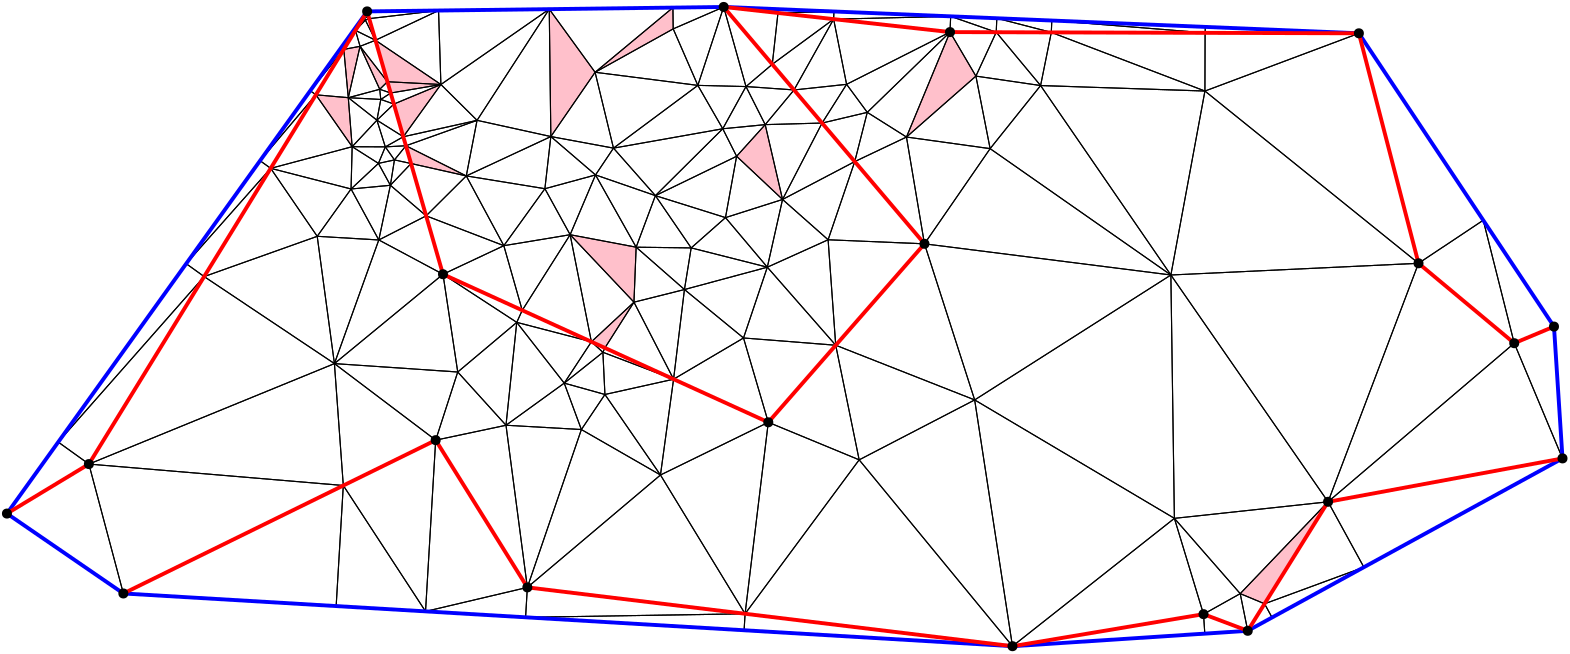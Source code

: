 <?xml version="1.0"?>
<!DOCTYPE ipe SYSTEM "ipe.dtd">
<ipe version="70218" creator="Ipe 7.2.24">
<info created="D:20221020151441" modified="D:20221020151441"/>
<ipestyle name="basic">
<symbol name="mark/disk(sx)" transformations="translations">
<path fill="sym-stroke">
0.6 0 0 0.6 0 0 e
</path>
</symbol>
<anglesize name="22.5 deg" value="22.5"/>
<anglesize name="30 deg" value="30"/>
<anglesize name="45 deg" value="45"/>
<anglesize name="60 deg" value="60"/>
<anglesize name="90 deg" value="90"/>
<arrowsize name="large" value="10"/>
<arrowsize name="small" value="5"/>
<arrowsize name="tiny" value="3"/>
<color name="blue" value="0 0 1"/>
<color name="gray" value="0.745"/>
<color name="green" value="0 1 0"/>
<color name="red" value="1 0 0"/>
<color name="pink" value="1 0.753 0.796"/>
<pen name="heavier" value="0.8"/>
<pen name="fat" value="1.4"/>
<pen name="ultrafat" value="2"/>
<gridsize name="16 pts (~6 mm)" value="16"/>
<gridsize name="32 pts (~12 mm)" value="32"/>
<gridsize name="4 pts" value="4"/>
<gridsize name="8 pts (~3 mm)" value="8"/>
<opacity name="10%" value="0.1"/>
<opacity name="25%" value="0.25"/>
<opacity name="50%" value="0.5"/>
<opacity name="75%" value="0.75"/>
<symbolsize name="large" value="5"/>
<symbolsize name="small" value="2"/>
<symbolsize name="tiny" value="1.1"/>
<textsize name="huge" value="\huge"/>
<textsize name="large" value="\large"/>
<textsize name="small" value="\small"/>
<textsize name="tiny" value="	iny"/>
<tiling name="falling" angle="-60" step="4" width="1"/>
<tiling name="rising" angle="30" step="4" width="1"/>
</ipestyle>
<page>
<layer name="hull"/>
<layer name="constraints"/>
<layer name="triangulation"/>
<layer name="obtuse"/>
<layer name="blub"/>
<layer name="problems"/>
<view layers="hull constraints triangulation obtuse blub" active="triangulation"/>
<path layer="obtuse" fill="pink" stroke-opacity="opaque">
226.401 401.302 m 
231.258 399.091 l 
241.726 415.56 l 
</path>
<path layer="obtuse" fill="pink" stroke-opacity="opaque">
241.726 415.56 m 
242.513 435.357 l 
218.748 439.85 l 
</path>
<path layer="obtuse" fill="pink" stroke-opacity="opaque">
141.466 513.402 m 
145.031 517.099 l 
143.567 516.821 l 
</path>
<path layer="obtuse" fill="pink" stroke-opacity="opaque">
211.228 521.06 m 
211.803 475.182 l 
227.734 498.324 l 
</path>
<path layer="obtuse" fill="pink" stroke-opacity="opaque">
159.627 471.872 m 
161.473 465.474 l 
181.359 461.013 l 
</path>
<path layer="obtuse" fill="pink" stroke-opacity="opaque">
138.882 489.179 m 
127.213 490.215 l 
140.278 471.531 l 
</path>
<path layer="obtuse" fill="pink" stroke-opacity="opaque">
150.202 492.199 m 
152.974 494.924 l 
143.118 507.675 l 
</path>
<path layer="obtuse" fill="pink" stroke-opacity="opaque">
137.262 506.564 m 
138.882 489.179 l 
143.118 507.675 l 
</path>
<path layer="obtuse" fill="pink" stroke-opacity="opaque">
144.618 518.53 m 
144.618 518.53 l 
144.502 518.613 l 
</path>
<path layer="obtuse" fill="pink" stroke-opacity="opaque">
152.974 494.924 m 
172.22 493.927 l 
148.666 509.855 l 
</path>
<path layer="obtuse" fill="pink" stroke-opacity="opaque">
154.146 490.866 m 
172.22 493.927 l 
152.974 494.924 l 
</path>
<path layer="obtuse" fill="pink" stroke-opacity="opaque">
155.294 486.887 m 
158.691 475.117 l 
172.22 493.927 l 
</path>
<path layer="obtuse" fill="pink" stroke-opacity="opaque">
295.216 452.543 m 
288.97 479.478 l 
278.679 468.088 l 
</path>
<path layer="obtuse" fill="pink" stroke-opacity="opaque">
255.756 521.618 m 
227.734 498.324 l 
255.851 513.956 l 
</path>
<path layer="obtuse" fill="pink" stroke-opacity="opaque">
355.505 512.793 m 
339.828 475.011 l 
364.823 496.945 l 
</path>
<path layer="obtuse" fill="pink" stroke-opacity="opaque">
459.974 310.635 m 
468.738 306.983 l 
491.598 343.698 l 
</path>
<path layer="triangulation" stroke="black">
148.666 509.855 m 
146.418 517.644 l 
</path>
<path layer="triangulation" stroke="black">
146.418 517.644 m 
145.031 517.099 l 
</path>
<path layer="triangulation" stroke="black">
145.031 517.099 m 
148.666 509.855 l 
</path>
<path layer="triangulation" stroke="black">
209.658 456.411 m 
227.888 461.371 l 
</path>
<path layer="triangulation" stroke="black">
227.888 461.371 m 
211.803 475.182 l 
</path>
<path layer="triangulation" stroke="black">
211.803 475.182 m 
209.658 456.411 l 
</path>
<path layer="triangulation" stroke="black">
558.623 400.793 m 
491.598 343.698 l 
</path>
<path layer="triangulation" stroke="black">
491.598 343.698 m 
576 359.322 l 
</path>
<path layer="triangulation" stroke="black">
576 359.322 m 
558.623 400.793 l 
</path>
<path layer="triangulation" stroke="black">
364.823 496.945 m 
339.828 475.011 l 
</path>
<path layer="triangulation" stroke="black">
339.828 475.011 m 
369.944 470.833 l 
</path>
<path layer="triangulation" stroke="black">
369.944 470.833 m 
364.823 496.945 l 
</path>
<path layer="triangulation" stroke="black">
195.657 371.254 m 
170.347 365.893 l 
</path>
<path layer="triangulation" stroke="black">
170.347 365.893 m 
203.348 312.887 l 
</path>
<path layer="triangulation" stroke="black">
203.348 312.887 m 
195.657 371.254 l 
</path>
<path layer="triangulation" stroke="black">
137.09 349.567 m 
133.889 393.448 l 
</path>
<path layer="triangulation" stroke="black">
133.889 393.448 m 
45.4967 357.278 l 
</path>
<path layer="triangulation" stroke="black">
45.4967 357.278 m 
137.09 349.567 l 
</path>
<path layer="triangulation" stroke="black">
45.4967 357.278 m 
86.9901 424.78 l 
</path>
<path layer="triangulation" stroke="black">
86.9901 424.78 m 
34.4579 365.196 l 
</path>
<path layer="triangulation" stroke="black">
34.4579 365.196 m 
45.4967 357.278 l 
</path>
<path layer="triangulation" stroke="black">
364.381 380.371 m 
435.014 425.349 l 
</path>
<path layer="triangulation" stroke="black">
435.014 425.349 m 
346.305 436.568 l 
</path>
<path layer="triangulation" stroke="black">
346.305 436.568 m 
364.381 380.371 l 
</path>
<path layer="triangulation" stroke="black">
170.347 365.893 m 
137.09 349.567 l 
</path>
<path layer="triangulation" stroke="black">
137.09 349.567 m 
166.691 304.245 l 
</path>
<path layer="triangulation" stroke="black">
166.691 304.245 m 
170.347 365.893 l 
</path>
<path layer="triangulation" stroke="black">
57.9087 310.696 m 
45.4967 357.278 l 
</path>
<path layer="triangulation" stroke="black">
45.4967 357.278 m 
16 339.463 l 
</path>
<path layer="triangulation" stroke="black">
16 339.463 m 
57.9087 310.696 l 
</path>
<path layer="triangulation" stroke="black">
226.401 401.302 m 
231.258 399.091 l 
</path>
<path layer="triangulation" stroke="black">
231.258 399.091 m 
241.726 415.56 l 
</path>
<path layer="triangulation" stroke="black">
241.726 415.56 m 
226.401 401.302 l 
</path>
<path layer="triangulation" stroke="black">
137.09 349.567 m 
45.4967 357.278 l 
</path>
<path layer="triangulation" stroke="black">
45.4967 357.278 m 
57.9087 310.696 l 
</path>
<path layer="triangulation" stroke="black">
57.9087 310.696 m 
137.09 349.567 l 
</path>
<path layer="triangulation" stroke="black">
322.797 358.803 m 
290.086 372.318 l 
</path>
<path layer="triangulation" stroke="black">
290.086 372.318 m 
281.729 303.384 l 
</path>
<path layer="triangulation" stroke="black">
281.729 303.384 m 
322.797 358.803 l 
</path>
<path layer="triangulation" stroke="black">
295.216 452.543 m 
309.451 480.049 l 
</path>
<path layer="triangulation" stroke="black">
309.451 480.049 m 
288.97 479.478 l 
</path>
<path layer="triangulation" stroke="black">
288.97 479.478 m 
295.216 452.543 l 
</path>
<path layer="triangulation" stroke="black">
435.014 425.349 m 
436.279 337.741 l 
</path>
<path layer="triangulation" stroke="black">
436.279 337.741 m 
491.598 343.698 l 
</path>
<path layer="triangulation" stroke="black">
491.598 343.698 m 
435.014 425.349 l 
</path>
<path layer="triangulation" stroke="black">
547.465 445.062 m 
524.162 429.559 l 
</path>
<path layer="triangulation" stroke="black">
524.162 429.559 m 
558.623 400.793 l 
</path>
<path layer="triangulation" stroke="black">
558.623 400.793 m 
547.465 445.062 l 
</path>
<path layer="triangulation" stroke="black">
388.112 493.542 m 
391.973 512.684 l 
</path>
<path layer="triangulation" stroke="black">
391.973 512.684 m 
372.142 512.743 l 
</path>
<path layer="triangulation" stroke="black">
372.142 512.743 m 
388.112 493.542 l 
</path>
<path layer="triangulation" stroke="black">
547.465 445.062 m 
558.623 400.793 l 
</path>
<path layer="triangulation" stroke="black">
558.623 400.793 m 
572.934 406.78 l 
</path>
<path layer="triangulation" stroke="black">
572.934 406.78 m 
547.465 445.062 l 
</path>
<path layer="triangulation" stroke="black">
558.623 400.793 m 
576 359.322 l 
</path>
<path layer="triangulation" stroke="black">
576 359.322 m 
572.934 406.78 l 
</path>
<path layer="triangulation" stroke="black">
572.934 406.78 m 
558.623 400.793 l 
</path>
<path layer="triangulation" stroke="black">
524.162 429.559 m 
491.598 343.698 l 
</path>
<path layer="triangulation" stroke="black">
491.598 343.698 m 
558.623 400.793 l 
</path>
<path layer="triangulation" stroke="black">
558.623 400.793 m 
524.162 429.559 l 
</path>
<path layer="triangulation" stroke="black">
524.162 429.559 m 
447.272 491.571 l 
</path>
<path layer="triangulation" stroke="black">
447.272 491.571 m 
435.014 425.349 l 
</path>
<path layer="triangulation" stroke="black">
435.014 425.349 m 
524.162 429.559 l 
</path>
<path layer="triangulation" stroke="black">
471.437 302.055 m 
468.738 306.983 l 
</path>
<path layer="triangulation" stroke="black">
468.738 306.983 m 
462.686 297.262 l 
</path>
<path layer="triangulation" stroke="black">
462.686 297.262 m 
471.437 302.055 l 
</path>
<path layer="triangulation" stroke="black">
251.266 353.349 m 
255.987 387.837 l 
</path>
<path layer="triangulation" stroke="black">
255.987 387.837 m 
231.272 382.333 l 
</path>
<path layer="triangulation" stroke="black">
231.272 382.333 m 
251.266 353.349 l 
</path>
<path layer="triangulation" stroke="black">
178.283 390.425 m 
133.889 393.448 l 
</path>
<path layer="triangulation" stroke="black">
133.889 393.448 m 
170.347 365.893 l 
</path>
<path layer="triangulation" stroke="black">
170.347 365.893 m 
178.283 390.425 l 
</path>
<path layer="triangulation" stroke="black">
133.889 393.448 m 
86.9901 424.78 l 
</path>
<path layer="triangulation" stroke="black">
86.9901 424.78 m 
45.4967 357.278 l 
</path>
<path layer="triangulation" stroke="black">
45.4967 357.278 m 
133.889 393.448 l 
</path>
<path layer="triangulation" stroke="black">
149.867 437.957 m 
172.975 425.617 l 
</path>
<path layer="triangulation" stroke="black">
172.975 425.617 m 
166.907 446.643 l 
</path>
<path layer="triangulation" stroke="black">
166.907 446.643 m 
149.867 437.957 l 
</path>
<path layer="triangulation" stroke="black">
139.878 456.31 m 
149.867 437.957 l 
</path>
<path layer="triangulation" stroke="black">
149.867 437.957 m 
154.038 457.647 l 
</path>
<path layer="triangulation" stroke="black">
154.038 457.647 m 
139.878 456.31 l 
</path>
<path layer="triangulation" stroke="black">
194.876 435.903 m 
172.975 425.617 l 
</path>
<path layer="triangulation" stroke="black">
172.975 425.617 m 
201.505 412.633 l 
</path>
<path layer="triangulation" stroke="black">
201.505 412.633 m 
194.876 435.903 l 
</path>
<path layer="triangulation" stroke="black">
137.262 506.564 m 
127.213 490.215 l 
</path>
<path layer="triangulation" stroke="black">
127.213 490.215 m 
137.262 506.564 l 
</path>
<path layer="triangulation" stroke="black">
137.262 506.564 m 
137.262 506.564 l 
</path>
<path layer="triangulation" stroke="black">
227.734 498.324 m 
234.352 471.018 l 
</path>
<path layer="triangulation" stroke="black">
234.352 471.018 m 
264.721 493.607 l 
</path>
<path layer="triangulation" stroke="black">
264.721 493.607 m 
227.734 498.324 l 
</path>
<path layer="triangulation" stroke="black">
318.273 493.99 m 
299.348 491.968 l 
</path>
<path layer="triangulation" stroke="black">
299.348 491.968 m 
309.451 480.049 l 
</path>
<path layer="triangulation" stroke="black">
309.451 480.049 m 
318.273 493.99 l 
</path>
<path layer="triangulation" stroke="black">
199.531 408.297 m 
172.975 425.617 l 
</path>
<path layer="triangulation" stroke="black">
172.975 425.617 m 
178.283 390.425 l 
</path>
<path layer="triangulation" stroke="black">
178.283 390.425 m 
199.531 408.297 l 
</path>
<path layer="triangulation" stroke="black">
288.97 479.478 m 
299.348 491.968 l 
</path>
<path layer="triangulation" stroke="black">
299.348 491.968 m 
282.053 493.183 l 
</path>
<path layer="triangulation" stroke="black">
282.053 493.183 m 
288.97 479.478 l 
</path>
<path layer="triangulation" stroke="black">
146.418 517.644 m 
145.669 520.24 l 
</path>
<path layer="triangulation" stroke="black">
145.669 520.24 m 
144.618 518.53 l 
</path>
<path layer="triangulation" stroke="black">
144.618 518.53 m 
146.418 517.644 l 
</path>
<path layer="triangulation" stroke="black">
199.531 408.297 m 
201.505 412.633 l 
</path>
<path layer="triangulation" stroke="black">
201.505 412.633 m 
172.975 425.617 l 
</path>
<path layer="triangulation" stroke="black">
172.975 425.617 m 
199.531 408.297 l 
</path>
<path layer="triangulation" stroke="black">
178.283 390.425 m 
170.347 365.893 l 
</path>
<path layer="triangulation" stroke="black">
170.347 365.893 m 
195.657 371.254 l 
</path>
<path layer="triangulation" stroke="black">
195.657 371.254 m 
178.283 390.425 l 
</path>
<path layer="triangulation" stroke="black">
216.622 386.415 m 
199.531 408.297 l 
</path>
<path layer="triangulation" stroke="black">
199.531 408.297 m 
195.657 371.254 l 
</path>
<path layer="triangulation" stroke="black">
195.657 371.254 m 
216.622 386.415 l 
</path>
<path layer="triangulation" stroke="black">
172.975 425.617 m 
133.889 393.448 l 
</path>
<path layer="triangulation" stroke="black">
133.889 393.448 m 
178.283 390.425 l 
</path>
<path layer="triangulation" stroke="black">
178.283 390.425 m 
172.975 425.617 l 
</path>
<path layer="triangulation" stroke="black">
230.545 397.524 m 
255.987 387.837 l 
</path>
<path layer="triangulation" stroke="black">
255.987 387.837 m 
231.258 399.091 l 
</path>
<path layer="triangulation" stroke="black">
231.258 399.091 m 
230.545 397.524 l 
</path>
<path layer="triangulation" stroke="black">
227.888 461.371 m 
234.352 471.018 l 
</path>
<path layer="triangulation" stroke="black">
234.352 471.018 m 
211.803 475.182 l 
</path>
<path layer="triangulation" stroke="black">
211.803 475.182 m 
227.888 461.371 l 
</path>
<path layer="triangulation" stroke="black">
255.987 387.837 m 
281.163 402.672 l 
</path>
<path layer="triangulation" stroke="black">
281.163 402.672 m 
259.898 420.117 l 
</path>
<path layer="triangulation" stroke="black">
259.898 420.117 m 
255.987 387.837 l 
</path>
<path layer="triangulation" stroke="black">
241.726 415.56 m 
242.513 435.357 l 
</path>
<path layer="triangulation" stroke="black">
242.513 435.357 m 
218.748 439.85 l 
</path>
<path layer="triangulation" stroke="black">
218.748 439.85 m 
241.726 415.56 l 
</path>
<path layer="triangulation" stroke="black">
227.734 498.324 m 
211.803 475.182 l 
</path>
<path layer="triangulation" stroke="black">
211.803 475.182 m 
234.352 471.018 l 
</path>
<path layer="triangulation" stroke="black">
234.352 471.018 m 
227.734 498.324 l 
</path>
<path layer="triangulation" stroke="black">
218.748 439.85 m 
201.505 412.633 l 
</path>
<path layer="triangulation" stroke="black">
201.505 412.633 m 
226.401 401.302 l 
</path>
<path layer="triangulation" stroke="black">
226.401 401.302 m 
218.748 439.85 l 
</path>
<path layer="triangulation" stroke="black">
154.146 490.866 m 
155.294 486.887 l 
</path>
<path layer="triangulation" stroke="black">
155.294 486.887 m 
172.22 493.927 l 
</path>
<path layer="triangulation" stroke="black">
172.22 493.927 m 
154.146 490.866 l 
</path>
<path layer="triangulation" stroke="black">
181.359 461.013 m 
194.876 435.903 l 
</path>
<path layer="triangulation" stroke="black">
194.876 435.903 m 
209.658 456.411 l 
</path>
<path layer="triangulation" stroke="black">
209.658 456.411 m 
181.359 461.013 l 
</path>
<path layer="triangulation" stroke="black">
149.732 465.525 m 
139.878 456.31 l 
</path>
<path layer="triangulation" stroke="black">
139.878 456.31 m 
154.038 457.647 l 
</path>
<path layer="triangulation" stroke="black">
154.038 457.647 m 
149.732 465.525 l 
</path>
<path layer="triangulation" stroke="black">
149.867 437.957 m 
133.889 393.448 l 
</path>
<path layer="triangulation" stroke="black">
133.889 393.448 m 
172.975 425.617 l 
</path>
<path layer="triangulation" stroke="black">
172.975 425.617 m 
149.867 437.957 l 
</path>
<path layer="triangulation" stroke="black">
127.213 490.215 m 
137.262 506.564 l 
</path>
<path layer="triangulation" stroke="black">
137.262 506.564 m 
125.179 491.674 l 
</path>
<path layer="triangulation" stroke="black">
125.179 491.674 m 
127.213 490.215 l 
</path>
<path layer="triangulation" stroke="black">
143.118 507.675 m 
152.974 494.924 l 
</path>
<path layer="triangulation" stroke="black">
152.974 494.924 m 
148.666 509.855 l 
</path>
<path layer="triangulation" stroke="black">
148.666 509.855 m 
143.118 507.675 l 
</path>
<path layer="triangulation" stroke="black">
137.262 506.564 m 
141.466 513.402 l 
</path>
<path layer="triangulation" stroke="black">
141.466 513.402 m 
136.336 507.228 l 
</path>
<path layer="triangulation" stroke="black">
136.336 507.228 m 
137.262 506.564 l 
</path>
<path layer="triangulation" stroke="black">
137.262 506.564 m 
137.262 506.564 l 
</path>
<path layer="triangulation" stroke="black">
137.262 506.564 m 
141.466 513.402 l 
</path>
<path layer="triangulation" stroke="black">
141.466 513.402 m 
137.262 506.564 l 
</path>
<path layer="triangulation" stroke="black">
141.466 513.402 m 
145.031 517.099 l 
</path>
<path layer="triangulation" stroke="black">
145.031 517.099 m 
143.567 516.821 l 
</path>
<path layer="triangulation" stroke="black">
143.567 516.821 m 
141.466 513.402 l 
</path>
<path layer="triangulation" stroke="black">
141.466 513.402 m 
148.666 509.855 l 
</path>
<path layer="triangulation" stroke="black">
148.666 509.855 m 
145.031 517.099 l 
</path>
<path layer="triangulation" stroke="black">
145.031 517.099 m 
141.466 513.402 l 
</path>
<path layer="triangulation" stroke="black">
255.851 513.956 m 
227.734 498.324 l 
</path>
<path layer="triangulation" stroke="black">
227.734 498.324 m 
264.721 493.607 l 
</path>
<path layer="triangulation" stroke="black">
264.721 493.607 m 
255.851 513.956 l 
</path>
<path layer="triangulation" stroke="black">
211.228 521.06 m 
211.803 475.182 l 
</path>
<path layer="triangulation" stroke="black">
211.803 475.182 m 
227.734 498.324 l 
</path>
<path layer="triangulation" stroke="black">
227.734 498.324 m 
211.228 521.06 l 
</path>
<path layer="triangulation" stroke="black">
137.262 506.564 m 
127.213 490.215 l 
</path>
<path layer="triangulation" stroke="black">
127.213 490.215 m 
138.882 489.179 l 
</path>
<path layer="triangulation" stroke="black">
138.882 489.179 m 
137.262 506.564 l 
</path>
<path layer="triangulation" stroke="black">
159.627 471.872 m 
181.359 461.013 l 
</path>
<path layer="triangulation" stroke="black">
181.359 461.013 m 
185.239 481.021 l 
</path>
<path layer="triangulation" stroke="black">
185.239 481.021 m 
159.627 471.872 l 
</path>
<path layer="triangulation" stroke="black">
325.718 483.9 m 
318.273 493.99 l 
</path>
<path layer="triangulation" stroke="black">
318.273 493.99 m 
309.451 480.049 l 
</path>
<path layer="triangulation" stroke="black">
309.451 480.049 m 
325.718 483.9 l 
</path>
<path layer="triangulation" stroke="black">
249.442 453.918 m 
234.352 471.018 l 
</path>
<path layer="triangulation" stroke="black">
234.352 471.018 m 
227.888 461.371 l 
</path>
<path layer="triangulation" stroke="black">
227.888 461.371 m 
249.442 453.918 l 
</path>
<path layer="triangulation" stroke="black">
282.053 493.183 m 
264.721 493.607 l 
</path>
<path layer="triangulation" stroke="black">
264.721 493.607 m 
273.69 477.996 l 
</path>
<path layer="triangulation" stroke="black">
273.69 477.996 m 
282.053 493.183 l 
</path>
<path layer="triangulation" stroke="black">
274.023 521.846 m 
255.851 513.956 l 
</path>
<path layer="triangulation" stroke="black">
255.851 513.956 m 
264.721 493.607 l 
</path>
<path layer="triangulation" stroke="black">
264.721 493.607 m 
274.023 521.846 l 
</path>
<path layer="triangulation" stroke="black">
355.505 512.793 m 
372.142 512.743 l 
</path>
<path layer="triangulation" stroke="black">
372.142 512.743 m 
355.74 518.454 l 
</path>
<path layer="triangulation" stroke="black">
355.74 518.454 m 
355.505 512.793 l 
</path>
<path layer="triangulation" stroke="black">
274.023 521.846 m 
264.721 493.607 l 
</path>
<path layer="triangulation" stroke="black">
264.721 493.607 m 
282.053 493.183 l 
</path>
<path layer="triangulation" stroke="black">
282.053 493.183 m 
274.023 521.846 l 
</path>
<path layer="triangulation" stroke="black">
364.823 496.945 m 
388.112 493.542 l 
</path>
<path layer="triangulation" stroke="black">
388.112 493.542 m 
372.142 512.743 l 
</path>
<path layer="triangulation" stroke="black">
372.142 512.743 m 
364.823 496.945 l 
</path>
<path layer="triangulation" stroke="black">
435.014 425.349 m 
491.598 343.698 l 
</path>
<path layer="triangulation" stroke="black">
491.598 343.698 m 
524.162 429.559 l 
</path>
<path layer="triangulation" stroke="black">
524.162 429.559 m 
435.014 425.349 l 
</path>
<path layer="triangulation" stroke="black">
502.696 512.355 m 
447.272 491.571 l 
</path>
<path layer="triangulation" stroke="black">
447.272 491.571 m 
524.162 429.559 l 
</path>
<path layer="triangulation" stroke="black">
524.162 429.559 m 
502.696 512.355 l 
</path>
<path layer="triangulation" stroke="black">
447.335 512.519 m 
392.15 516.943 l 
</path>
<path layer="triangulation" stroke="black">
392.15 516.943 m 
391.973 512.684 l 
</path>
<path layer="triangulation" stroke="black">
391.973 512.684 m 
447.335 512.519 l 
</path>
<path layer="triangulation" stroke="black">
355.74 518.454 m 
313.606 517.448 l 
</path>
<path layer="triangulation" stroke="black">
313.606 517.448 m 
355.505 512.793 l 
</path>
<path layer="triangulation" stroke="black">
355.505 512.793 m 
355.74 518.454 l 
</path>
<path layer="triangulation" stroke="black">
309.451 480.049 m 
321.209 466.177 l 
</path>
<path layer="triangulation" stroke="black">
321.209 466.177 m 
325.718 483.9 l 
</path>
<path layer="triangulation" stroke="black">
325.718 483.9 m 
309.451 480.049 l 
</path>
<path layer="triangulation" stroke="black">
259.898 420.117 m 
262.324 435.098 l 
</path>
<path layer="triangulation" stroke="black">
262.324 435.098 m 
242.513 435.357 l 
</path>
<path layer="triangulation" stroke="black">
242.513 435.357 m 
259.898 420.117 l 
</path>
<path layer="triangulation" stroke="black">
273.69 477.996 m 
264.721 493.607 l 
</path>
<path layer="triangulation" stroke="black">
264.721 493.607 m 
234.352 471.018 l 
</path>
<path layer="triangulation" stroke="black">
234.352 471.018 m 
273.69 477.996 l 
</path>
<path layer="triangulation" stroke="black">
255.987 387.837 m 
259.898 420.117 l 
</path>
<path layer="triangulation" stroke="black">
259.898 420.117 m 
241.726 415.56 l 
</path>
<path layer="triangulation" stroke="black">
241.726 415.56 m 
255.987 387.837 l 
</path>
<path layer="triangulation" stroke="black">
281.163 402.672 m 
314.36 400.06 l 
</path>
<path layer="triangulation" stroke="black">
314.36 400.06 m 
289.737 428.157 l 
</path>
<path layer="triangulation" stroke="black">
289.737 428.157 m 
281.163 402.672 l 
</path>
<path layer="triangulation" stroke="black">
226.401 401.302 m 
241.726 415.56 l 
</path>
<path layer="triangulation" stroke="black">
241.726 415.56 m 
218.748 439.85 l 
</path>
<path layer="triangulation" stroke="black">
218.748 439.85 m 
226.401 401.302 l 
</path>
<path layer="triangulation" stroke="black">
262.324 435.098 m 
249.442 453.918 l 
</path>
<path layer="triangulation" stroke="black">
249.442 453.918 m 
242.513 435.357 l 
</path>
<path layer="triangulation" stroke="black">
242.513 435.357 m 
262.324 435.098 l 
</path>
<path layer="triangulation" stroke="black">
222.793 369.707 m 
251.266 353.349 l 
</path>
<path layer="triangulation" stroke="black">
251.266 353.349 m 
231.272 382.333 l 
</path>
<path layer="triangulation" stroke="black">
231.272 382.333 m 
222.793 369.707 l 
</path>
<path layer="triangulation" stroke="black">
281.163 402.672 m 
289.737 428.157 l 
</path>
<path layer="triangulation" stroke="black">
289.737 428.157 m 
259.898 420.117 l 
</path>
<path layer="triangulation" stroke="black">
259.898 420.117 m 
281.163 402.672 l 
</path>
<path layer="triangulation" stroke="black">
322.797 358.803 m 
281.729 303.384 l 
</path>
<path layer="triangulation" stroke="black">
281.729 303.384 m 
377.992 291.713 l 
</path>
<path layer="triangulation" stroke="black">
377.992 291.713 m 
322.797 358.803 l 
</path>
<path layer="triangulation" stroke="black">
166.691 304.245 m 
137.09 349.567 l 
</path>
<path layer="triangulation" stroke="black">
137.09 349.567 m 
134.516 306.153 l 
</path>
<path layer="triangulation" stroke="black">
134.516 306.153 m 
166.691 304.245 l 
</path>
<path layer="triangulation" stroke="black">
491.598 343.698 m 
436.279 337.741 l 
</path>
<path layer="triangulation" stroke="black">
436.279 337.741 m 
459.974 310.635 l 
</path>
<path layer="triangulation" stroke="black">
459.974 310.635 m 
491.598 343.698 l 
</path>
<path layer="triangulation" stroke="black">
45.4967 357.278 m 
34.4579 365.196 l 
</path>
<path layer="triangulation" stroke="black">
34.4579 365.196 m 
16 339.463 l 
</path>
<path layer="triangulation" stroke="black">
16 339.463 m 
45.4967 357.278 l 
</path>
<path layer="triangulation" stroke="black">
86.9901 424.78 m 
80.5238 429.418 l 
</path>
<path layer="triangulation" stroke="black">
80.5238 429.418 m 
34.4579 365.196 l 
</path>
<path layer="triangulation" stroke="black">
34.4579 365.196 m 
86.9901 424.78 l 
</path>
<path layer="triangulation" stroke="black">
86.9901 424.78 m 
127.697 439.273 l 
</path>
<path layer="triangulation" stroke="black">
127.697 439.273 m 
110.943 463.747 l 
</path>
<path layer="triangulation" stroke="black">
110.943 463.747 m 
86.9901 424.78 l 
</path>
<path layer="triangulation" stroke="black">
110.943 463.747 m 
127.697 439.273 l 
</path>
<path layer="triangulation" stroke="black">
127.697 439.273 m 
139.878 456.31 l 
</path>
<path layer="triangulation" stroke="black">
139.878 456.31 m 
110.943 463.747 l 
</path>
<path layer="triangulation" stroke="black">
86.9901 424.78 m 
133.889 393.448 l 
</path>
<path layer="triangulation" stroke="black">
133.889 393.448 m 
127.697 439.273 l 
</path>
<path layer="triangulation" stroke="black">
127.697 439.273 m 
86.9901 424.78 l 
</path>
<path layer="triangulation" stroke="black">
134.516 306.153 m 
137.09 349.567 l 
</path>
<path layer="triangulation" stroke="black">
137.09 349.567 m 
57.9087 310.696 l 
</path>
<path layer="triangulation" stroke="black">
57.9087 310.696 m 
134.516 306.153 l 
</path>
<path layer="triangulation" stroke="black">
170.347 365.893 m 
133.889 393.448 l 
</path>
<path layer="triangulation" stroke="black">
133.889 393.448 m 
137.09 349.567 l 
</path>
<path layer="triangulation" stroke="black">
137.09 349.567 m 
170.347 365.893 l 
</path>
<path layer="triangulation" stroke="black">
166.691 304.245 m 
203.348 312.887 l 
</path>
<path layer="triangulation" stroke="black">
203.348 312.887 m 
170.347 365.893 l 
</path>
<path layer="triangulation" stroke="black">
170.347 365.893 m 
166.691 304.245 l 
</path>
<path layer="triangulation" stroke="black">
202.709 302.109 m 
203.348 312.887 l 
</path>
<path layer="triangulation" stroke="black">
203.348 312.887 m 
166.691 304.245 l 
</path>
<path layer="triangulation" stroke="black">
166.691 304.245 m 
202.709 302.109 l 
</path>
<path layer="triangulation" stroke="black">
281.729 303.384 m 
203.348 312.887 l 
</path>
<path layer="triangulation" stroke="black">
203.348 312.887 m 
202.709 302.109 l 
</path>
<path layer="triangulation" stroke="black">
202.709 302.109 m 
281.729 303.384 l 
</path>
<path layer="triangulation" stroke="black">
222.793 369.707 m 
231.272 382.333 l 
</path>
<path layer="triangulation" stroke="black">
231.272 382.333 m 
216.622 386.415 l 
</path>
<path layer="triangulation" stroke="black">
216.622 386.415 m 
222.793 369.707 l 
</path>
<path layer="triangulation" stroke="black">
230.545 397.524 m 
231.258 399.091 l 
</path>
<path layer="triangulation" stroke="black">
231.258 399.091 m 
226.401 401.302 l 
</path>
<path layer="triangulation" stroke="black">
226.401 401.302 m 
230.545 397.524 l 
</path>
<path layer="triangulation" stroke="black">
195.657 371.254 m 
199.531 408.297 l 
</path>
<path layer="triangulation" stroke="black">
199.531 408.297 m 
178.283 390.425 l 
</path>
<path layer="triangulation" stroke="black">
178.283 390.425 m 
195.657 371.254 l 
</path>
<path layer="triangulation" stroke="black">
216.622 386.415 m 
230.545 397.524 l 
</path>
<path layer="triangulation" stroke="black">
230.545 397.524 m 
226.401 401.302 l 
</path>
<path layer="triangulation" stroke="black">
226.401 401.302 m 
216.622 386.415 l 
</path>
<path layer="triangulation" stroke="black">
185.239 481.021 m 
181.359 461.013 l 
</path>
<path layer="triangulation" stroke="black">
181.359 461.013 m 
211.803 475.182 l 
</path>
<path layer="triangulation" stroke="black">
211.803 475.182 m 
185.239 481.021 l 
</path>
<path layer="triangulation" stroke="black">
166.907 446.643 m 
172.975 425.617 l 
</path>
<path layer="triangulation" stroke="black">
172.975 425.617 m 
194.876 435.903 l 
</path>
<path layer="triangulation" stroke="black">
194.876 435.903 m 
166.907 446.643 l 
</path>
<path layer="triangulation" stroke="black">
154.038 457.647 m 
149.867 437.957 l 
</path>
<path layer="triangulation" stroke="black">
149.867 437.957 m 
166.907 446.643 l 
</path>
<path layer="triangulation" stroke="black">
166.907 446.643 m 
154.038 457.647 l 
</path>
<path layer="triangulation" stroke="black">
127.697 439.273 m 
133.889 393.448 l 
</path>
<path layer="triangulation" stroke="black">
133.889 393.448 m 
149.867 437.957 l 
</path>
<path layer="triangulation" stroke="black">
149.867 437.957 m 
127.697 439.273 l 
</path>
<path layer="triangulation" stroke="black">
181.359 461.013 m 
161.473 465.474 l 
</path>
<path layer="triangulation" stroke="black">
161.473 465.474 m 
166.907 446.643 l 
</path>
<path layer="triangulation" stroke="black">
166.907 446.643 m 
181.359 461.013 l 
</path>
<path layer="triangulation" stroke="black">
150.581 488.542 m 
149.191 481.079 l 
</path>
<path layer="triangulation" stroke="black">
149.191 481.079 m 
155.294 486.887 l 
</path>
<path layer="triangulation" stroke="black">
155.294 486.887 m 
150.581 488.542 l 
</path>
<path layer="triangulation" stroke="black">
159.627 471.872 m 
161.473 465.474 l 
</path>
<path layer="triangulation" stroke="black">
161.473 465.474 m 
181.359 461.013 l 
</path>
<path layer="triangulation" stroke="black">
181.359 461.013 m 
159.627 471.872 l 
</path>
<path layer="triangulation" stroke="black">
166.907 446.643 m 
194.876 435.903 l 
</path>
<path layer="triangulation" stroke="black">
194.876 435.903 m 
181.359 461.013 l 
</path>
<path layer="triangulation" stroke="black">
181.359 461.013 m 
166.907 446.643 l 
</path>
<path layer="triangulation" stroke="black">
181.359 461.013 m 
209.658 456.411 l 
</path>
<path layer="triangulation" stroke="black">
209.658 456.411 m 
211.803 475.182 l 
</path>
<path layer="triangulation" stroke="black">
211.803 475.182 m 
181.359 461.013 l 
</path>
<path layer="triangulation" stroke="black">
218.748 439.85 m 
242.513 435.357 l 
</path>
<path layer="triangulation" stroke="black">
242.513 435.357 m 
227.888 461.371 l 
</path>
<path layer="triangulation" stroke="black">
227.888 461.371 m 
218.748 439.85 l 
</path>
<path layer="triangulation" stroke="black">
155.497 466.776 m 
161.473 465.474 l 
</path>
<path layer="triangulation" stroke="black">
161.473 465.474 m 
159.627 471.872 l 
</path>
<path layer="triangulation" stroke="black">
159.627 471.872 m 
155.497 466.776 l 
</path>
<path layer="triangulation" stroke="black">
154.038 457.647 m 
166.907 446.643 l 
</path>
<path layer="triangulation" stroke="black">
166.907 446.643 m 
161.473 465.474 l 
</path>
<path layer="triangulation" stroke="black">
161.473 465.474 m 
154.038 457.647 l 
</path>
<path layer="triangulation" stroke="black">
172.22 493.927 m 
158.691 475.117 l 
</path>
<path layer="triangulation" stroke="black">
158.691 475.117 m 
185.239 481.021 l 
</path>
<path layer="triangulation" stroke="black">
185.239 481.021 m 
172.22 493.927 l 
</path>
<path layer="triangulation" stroke="black">
127.213 490.215 m 
125.179 491.674 l 
</path>
<path layer="triangulation" stroke="black">
125.179 491.674 m 
107.116 466.492 l 
</path>
<path layer="triangulation" stroke="black">
107.116 466.492 m 
127.213 490.215 l 
</path>
<path layer="triangulation" stroke="black">
161.473 465.474 m 
155.497 466.776 l 
</path>
<path layer="triangulation" stroke="black">
155.497 466.776 m 
154.038 457.647 l 
</path>
<path layer="triangulation" stroke="black">
154.038 457.647 m 
161.473 465.474 l 
</path>
<path layer="triangulation" stroke="black">
150.202 492.199 m 
154.146 490.866 l 
</path>
<path layer="triangulation" stroke="black">
154.146 490.866 m 
152.974 494.924 l 
</path>
<path layer="triangulation" stroke="black">
152.974 494.924 m 
150.202 492.199 l 
</path>
<path layer="triangulation" stroke="black">
110.943 463.747 m 
140.278 471.531 l 
</path>
<path layer="triangulation" stroke="black">
140.278 471.531 m 
127.213 490.215 l 
</path>
<path layer="triangulation" stroke="black">
127.213 490.215 m 
110.943 463.747 l 
</path>
<path layer="triangulation" stroke="black">
140.278 471.531 m 
110.943 463.747 l 
</path>
<path layer="triangulation" stroke="black">
110.943 463.747 m 
139.878 456.31 l 
</path>
<path layer="triangulation" stroke="black">
139.878 456.31 m 
140.278 471.531 l 
</path>
<path layer="triangulation" stroke="black">
149.732 465.525 m 
152.213 471.474 l 
</path>
<path layer="triangulation" stroke="black">
152.213 471.474 m 
140.278 471.531 l 
</path>
<path layer="triangulation" stroke="black">
140.278 471.531 m 
149.732 465.525 l 
</path>
<path layer="triangulation" stroke="black">
155.497 466.776 m 
159.627 471.872 l 
</path>
<path layer="triangulation" stroke="black">
159.627 471.872 m 
152.213 471.474 l 
</path>
<path layer="triangulation" stroke="black">
152.213 471.474 m 
155.497 466.776 l 
</path>
<path layer="triangulation" stroke="black">
155.497 466.776 m 
149.732 465.525 l 
</path>
<path layer="triangulation" stroke="black">
149.732 465.525 m 
154.038 457.647 l 
</path>
<path layer="triangulation" stroke="black">
154.038 457.647 m 
155.497 466.776 l 
</path>
<path layer="triangulation" stroke="black">
155.497 466.776 m 
152.213 471.474 l 
</path>
<path layer="triangulation" stroke="black">
152.213 471.474 m 
149.732 465.525 l 
</path>
<path layer="triangulation" stroke="black">
149.732 465.525 m 
155.497 466.776 l 
</path>
<path layer="triangulation" stroke="black">
149.867 437.957 m 
139.878 456.31 l 
</path>
<path layer="triangulation" stroke="black">
139.878 456.31 m 
127.697 439.273 l 
</path>
<path layer="triangulation" stroke="black">
127.697 439.273 m 
149.867 437.957 l 
</path>
<path layer="triangulation" stroke="black">
149.732 465.525 m 
140.278 471.531 l 
</path>
<path layer="triangulation" stroke="black">
140.278 471.531 m 
139.878 456.31 l 
</path>
<path layer="triangulation" stroke="black">
139.878 456.31 m 
149.732 465.525 l 
</path>
<path layer="triangulation" stroke="black">
107.116 466.492 m 
110.943 463.747 l 
</path>
<path layer="triangulation" stroke="black">
110.943 463.747 m 
127.213 490.215 l 
</path>
<path layer="triangulation" stroke="black">
127.213 490.215 m 
107.116 466.492 l 
</path>
<path layer="triangulation" stroke="black">
80.5238 429.418 m 
86.9901 424.78 l 
</path>
<path layer="triangulation" stroke="black">
86.9901 424.78 m 
110.943 463.747 l 
</path>
<path layer="triangulation" stroke="black">
110.943 463.747 m 
80.5238 429.418 l 
</path>
<path layer="triangulation" stroke="black">
80.5238 429.418 m 
110.943 463.747 l 
</path>
<path layer="triangulation" stroke="black">
110.943 463.747 m 
107.116 466.492 l 
</path>
<path layer="triangulation" stroke="black">
107.116 466.492 m 
80.5238 429.418 l 
</path>
<path layer="triangulation" stroke="black">
138.882 489.179 m 
127.213 490.215 l 
</path>
<path layer="triangulation" stroke="black">
127.213 490.215 m 
140.278 471.531 l 
</path>
<path layer="triangulation" stroke="black">
140.278 471.531 m 
138.882 489.179 l 
</path>
<path layer="triangulation" stroke="black">
138.882 489.179 m 
150.202 492.199 l 
</path>
<path layer="triangulation" stroke="black">
150.202 492.199 m 
143.118 507.675 l 
</path>
<path layer="triangulation" stroke="black">
143.118 507.675 m 
138.882 489.179 l 
</path>
<path layer="triangulation" stroke="black">
137.262 506.564 m 
136.336 507.228 l 
</path>
<path layer="triangulation" stroke="black">
136.336 507.228 m 
125.179 491.674 l 
</path>
<path layer="triangulation" stroke="black">
125.179 491.674 m 
137.262 506.564 l 
</path>
<path layer="triangulation" stroke="black">
149.191 481.079 m 
150.581 488.542 l 
</path>
<path layer="triangulation" stroke="black">
150.581 488.542 m 
138.882 489.179 l 
</path>
<path layer="triangulation" stroke="black">
138.882 489.179 m 
149.191 481.079 l 
</path>
<path layer="triangulation" stroke="black">
150.202 492.199 m 
152.974 494.924 l 
</path>
<path layer="triangulation" stroke="black">
152.974 494.924 m 
143.118 507.675 l 
</path>
<path layer="triangulation" stroke="black">
143.118 507.675 m 
150.202 492.199 l 
</path>
<path layer="triangulation" stroke="black">
137.262 506.564 m 
143.118 507.675 l 
</path>
<path layer="triangulation" stroke="black">
143.118 507.675 m 
141.466 513.402 l 
</path>
<path layer="triangulation" stroke="black">
141.466 513.402 m 
137.262 506.564 l 
</path>
<path layer="triangulation" stroke="black">
137.262 506.564 m 
138.882 489.179 l 
</path>
<path layer="triangulation" stroke="black">
138.882 489.179 m 
143.118 507.675 l 
</path>
<path layer="triangulation" stroke="black">
143.118 507.675 m 
137.262 506.564 l 
</path>
<path layer="triangulation" stroke="black">
137.262 506.564 m 
141.466 513.402 l 
</path>
<path layer="triangulation" stroke="black">
141.466 513.402 m 
141.466 513.402 l 
</path>
<path layer="triangulation" stroke="black">
141.466 513.402 m 
137.262 506.564 l 
</path>
<path layer="triangulation" stroke="black">
143.118 507.675 m 
148.666 509.855 l 
</path>
<path layer="triangulation" stroke="black">
148.666 509.855 m 
141.466 513.402 l 
</path>
<path layer="triangulation" stroke="black">
141.466 513.402 m 
143.118 507.675 l 
</path>
<path layer="triangulation" stroke="black">
141.466 513.402 m 
141.002 513.734 l 
</path>
<path layer="triangulation" stroke="black">
141.002 513.734 m 
136.336 507.228 l 
</path>
<path layer="triangulation" stroke="black">
136.336 507.228 m 
141.466 513.402 l 
</path>
<path layer="triangulation" stroke="black">
143.567 516.821 m 
141.466 513.402 l 
</path>
<path layer="triangulation" stroke="black">
141.466 513.402 m 
143.567 516.821 l 
</path>
<path layer="triangulation" stroke="black">
143.567 516.821 m 
143.567 516.821 l 
</path>
<path layer="triangulation" stroke="black">
141.466 513.402 m 
141.466 513.402 l 
</path>
<path layer="triangulation" stroke="black">
141.466 513.402 m 
143.567 516.821 l 
</path>
<path layer="triangulation" stroke="black">
143.567 516.821 m 
141.466 513.402 l 
</path>
<path layer="triangulation" stroke="black">
141.466 513.402 m 
143.567 516.821 l 
</path>
<path layer="triangulation" stroke="black">
143.567 516.821 m 
141.002 513.734 l 
</path>
<path layer="triangulation" stroke="black">
141.002 513.734 m 
141.466 513.402 l 
</path>
<path layer="triangulation" stroke="black">
143.567 516.821 m 
145.031 517.099 l 
</path>
<path layer="triangulation" stroke="black">
145.031 517.099 m 
144.618 518.53 l 
</path>
<path layer="triangulation" stroke="black">
144.618 518.53 m 
143.567 516.821 l 
</path>
<path layer="triangulation" stroke="black">
143.567 516.821 m 
143.336 516.987 l 
</path>
<path layer="triangulation" stroke="black">
143.336 516.987 m 
141.002 513.734 l 
</path>
<path layer="triangulation" stroke="black">
141.002 513.734 m 
143.567 516.821 l 
</path>
<path layer="triangulation" stroke="black">
143.567 516.821 m 
143.567 516.821 l 
</path>
<path layer="triangulation" stroke="black">
143.567 516.821 m 
144.618 518.53 l 
</path>
<path layer="triangulation" stroke="black">
144.618 518.53 m 
143.567 516.821 l 
</path>
<path layer="triangulation" stroke="black">
143.567 516.821 m 
144.618 518.53 l 
</path>
<path layer="triangulation" stroke="black">
144.618 518.53 m 
143.336 516.987 l 
</path>
<path layer="triangulation" stroke="black">
143.336 516.987 m 
143.567 516.821 l 
</path>
<path layer="triangulation" stroke="black">
144.618 518.53 m 
144.618 518.53 l 
</path>
<path layer="triangulation" stroke="black">
144.618 518.53 m 
144.502 518.613 l 
</path>
<path layer="triangulation" stroke="black">
144.502 518.613 m 
144.618 518.53 l 
</path>
<path layer="triangulation" stroke="black">
143.336 516.987 m 
144.618 518.53 l 
</path>
<path layer="triangulation" stroke="black">
144.618 518.53 m 
144.502 518.613 l 
</path>
<path layer="triangulation" stroke="black">
144.502 518.613 m 
143.336 516.987 l 
</path>
<path layer="triangulation" stroke="black">
144.618 518.53 m 
145.669 520.24 l 
</path>
<path layer="triangulation" stroke="black">
145.669 520.24 m 
144.502 518.613 l 
</path>
<path layer="triangulation" stroke="black">
144.502 518.613 m 
144.618 518.53 l 
</path>
<path layer="triangulation" stroke="black">
143.567 516.821 m 
144.618 518.53 l 
</path>
<path layer="triangulation" stroke="black">
144.618 518.53 m 
144.618 518.53 l 
</path>
<path layer="triangulation" stroke="black">
144.618 518.53 m 
143.567 516.821 l 
</path>
<path layer="triangulation" stroke="black">
145.031 517.099 m 
146.418 517.644 l 
</path>
<path layer="triangulation" stroke="black">
146.418 517.644 m 
144.618 518.53 l 
</path>
<path layer="triangulation" stroke="black">
144.618 518.53 m 
145.031 517.099 l 
</path>
<path layer="triangulation" stroke="black">
185.239 481.021 m 
211.803 475.182 l 
</path>
<path layer="triangulation" stroke="black">
211.803 475.182 m 
211.228 521.06 l 
</path>
<path layer="triangulation" stroke="black">
211.228 521.06 m 
185.239 481.021 l 
</path>
<path layer="triangulation" stroke="black">
152.974 494.924 m 
172.22 493.927 l 
</path>
<path layer="triangulation" stroke="black">
172.22 493.927 m 
148.666 509.855 l 
</path>
<path layer="triangulation" stroke="black">
148.666 509.855 m 
152.974 494.924 l 
</path>
<path layer="triangulation" stroke="black">
148.666 509.855 m 
171.379 520.562 l 
</path>
<path layer="triangulation" stroke="black">
171.379 520.562 m 
146.418 517.644 l 
</path>
<path layer="triangulation" stroke="black">
146.418 517.644 m 
148.666 509.855 l 
</path>
<path layer="triangulation" stroke="black">
171.379 520.562 m 
146.385 520.249 l 
</path>
<path layer="triangulation" stroke="black">
146.385 520.249 m 
146.418 517.644 l 
</path>
<path layer="triangulation" stroke="black">
146.418 517.644 m 
171.379 520.562 l 
</path>
<path layer="triangulation" stroke="black">
145.669 520.24 m 
146.418 517.644 l 
</path>
<path layer="triangulation" stroke="black">
146.418 517.644 m 
146.385 520.249 l 
</path>
<path layer="triangulation" stroke="black">
146.385 520.249 m 
145.669 520.24 l 
</path>
<path layer="triangulation" stroke="black">
293.57 519.674 m 
293.627 521.032 l 
</path>
<path layer="triangulation" stroke="black">
293.627 521.032 m 
274.023 521.846 l 
</path>
<path layer="triangulation" stroke="black">
274.023 521.846 m 
293.57 519.674 l 
</path>
<path layer="triangulation" stroke="black">
172.22 493.927 m 
171.379 520.562 l 
</path>
<path layer="triangulation" stroke="black">
171.379 520.562 m 
148.666 509.855 l 
</path>
<path layer="triangulation" stroke="black">
148.666 509.855 m 
172.22 493.927 l 
</path>
<path layer="triangulation" stroke="black">
172.22 493.927 m 
211.228 521.06 l 
</path>
<path layer="triangulation" stroke="black">
211.228 521.06 m 
171.379 520.562 l 
</path>
<path layer="triangulation" stroke="black">
171.379 520.562 m 
172.22 493.927 l 
</path>
<path layer="triangulation" stroke="black">
154.146 490.866 m 
172.22 493.927 l 
</path>
<path layer="triangulation" stroke="black">
172.22 493.927 m 
152.974 494.924 l 
</path>
<path layer="triangulation" stroke="black">
152.974 494.924 m 
154.146 490.866 l 
</path>
<path layer="triangulation" stroke="black">
185.239 481.021 m 
211.228 521.06 l 
</path>
<path layer="triangulation" stroke="black">
211.228 521.06 m 
172.22 493.927 l 
</path>
<path layer="triangulation" stroke="black">
172.22 493.927 m 
185.239 481.021 l 
</path>
<path layer="triangulation" stroke="black">
140.278 471.531 m 
149.191 481.079 l 
</path>
<path layer="triangulation" stroke="black">
149.191 481.079 m 
138.882 489.179 l 
</path>
<path layer="triangulation" stroke="black">
138.882 489.179 m 
140.278 471.531 l 
</path>
<path layer="triangulation" stroke="black">
155.294 486.887 m 
158.691 475.117 l 
</path>
<path layer="triangulation" stroke="black">
158.691 475.117 m 
172.22 493.927 l 
</path>
<path layer="triangulation" stroke="black">
172.22 493.927 m 
155.294 486.887 l 
</path>
<path layer="triangulation" stroke="black">
150.581 488.542 m 
150.202 492.199 l 
</path>
<path layer="triangulation" stroke="black">
150.202 492.199 m 
138.882 489.179 l 
</path>
<path layer="triangulation" stroke="black">
138.882 489.179 m 
150.581 488.542 l 
</path>
<path layer="triangulation" stroke="black">
150.581 488.542 m 
154.146 490.866 l 
</path>
<path layer="triangulation" stroke="black">
154.146 490.866 m 
150.202 492.199 l 
</path>
<path layer="triangulation" stroke="black">
150.202 492.199 m 
150.581 488.542 l 
</path>
<path layer="triangulation" stroke="black">
152.213 471.474 m 
149.191 481.079 l 
</path>
<path layer="triangulation" stroke="black">
149.191 481.079 m 
140.278 471.531 l 
</path>
<path layer="triangulation" stroke="black">
140.278 471.531 m 
152.213 471.474 l 
</path>
<path layer="triangulation" stroke="black">
152.213 471.474 m 
159.627 471.872 l 
</path>
<path layer="triangulation" stroke="black">
159.627 471.872 m 
158.691 475.117 l 
</path>
<path layer="triangulation" stroke="black">
158.691 475.117 m 
152.213 471.474 l 
</path>
<path layer="triangulation" stroke="black">
150.581 488.542 m 
155.294 486.887 l 
</path>
<path layer="triangulation" stroke="black">
155.294 486.887 m 
154.146 490.866 l 
</path>
<path layer="triangulation" stroke="black">
154.146 490.866 m 
150.581 488.542 l 
</path>
<path layer="triangulation" stroke="black">
158.691 475.117 m 
159.627 471.872 l 
</path>
<path layer="triangulation" stroke="black">
159.627 471.872 m 
185.239 481.021 l 
</path>
<path layer="triangulation" stroke="black">
185.239 481.021 m 
158.691 475.117 l 
</path>
<path layer="triangulation" stroke="black">
149.191 481.079 m 
158.691 475.117 l 
</path>
<path layer="triangulation" stroke="black">
158.691 475.117 m 
155.294 486.887 l 
</path>
<path layer="triangulation" stroke="black">
155.294 486.887 m 
149.191 481.079 l 
</path>
<path layer="triangulation" stroke="black">
149.191 481.079 m 
152.213 471.474 l 
</path>
<path layer="triangulation" stroke="black">
152.213 471.474 m 
158.691 475.117 l 
</path>
<path layer="triangulation" stroke="black">
158.691 475.117 m 
149.191 481.079 l 
</path>
<path layer="triangulation" stroke="black">
218.748 439.85 m 
227.888 461.371 l 
</path>
<path layer="triangulation" stroke="black">
227.888 461.371 m 
209.658 456.411 l 
</path>
<path layer="triangulation" stroke="black">
209.658 456.411 m 
218.748 439.85 l 
</path>
<path layer="triangulation" stroke="black">
242.513 435.357 m 
249.442 453.918 l 
</path>
<path layer="triangulation" stroke="black">
249.442 453.918 m 
227.888 461.371 l 
</path>
<path layer="triangulation" stroke="black">
227.888 461.371 m 
242.513 435.357 l 
</path>
<path layer="triangulation" stroke="black">
249.442 453.918 m 
273.69 477.996 l 
</path>
<path layer="triangulation" stroke="black">
273.69 477.996 m 
234.352 471.018 l 
</path>
<path layer="triangulation" stroke="black">
234.352 471.018 m 
249.442 453.918 l 
</path>
<path layer="triangulation" stroke="black">
278.679 468.088 m 
288.97 479.478 l 
</path>
<path layer="triangulation" stroke="black">
288.97 479.478 m 
273.69 477.996 l 
</path>
<path layer="triangulation" stroke="black">
273.69 477.996 m 
278.679 468.088 l 
</path>
<path layer="triangulation" stroke="black">
295.216 452.543 m 
311.62 438.03 l 
</path>
<path layer="triangulation" stroke="black">
311.62 438.03 m 
321.209 466.177 l 
</path>
<path layer="triangulation" stroke="black">
321.209 466.177 m 
295.216 452.543 l 
</path>
<path layer="triangulation" stroke="black">
282.053 493.183 m 
299.348 491.968 l 
</path>
<path layer="triangulation" stroke="black">
299.348 491.968 m 
291.518 501.206 l 
</path>
<path layer="triangulation" stroke="black">
291.518 501.206 m 
282.053 493.183 l 
</path>
<path layer="triangulation" stroke="black">
313.606 517.448 m 
291.518 501.206 l 
</path>
<path layer="triangulation" stroke="black">
291.518 501.206 m 
299.348 491.968 l 
</path>
<path layer="triangulation" stroke="black">
299.348 491.968 m 
313.606 517.448 l 
</path>
<path layer="triangulation" stroke="black">
293.57 519.674 m 
274.023 521.846 l 
</path>
<path layer="triangulation" stroke="black">
274.023 521.846 m 
291.518 501.206 l 
</path>
<path layer="triangulation" stroke="black">
291.518 501.206 m 
293.57 519.674 l 
</path>
<path layer="triangulation" stroke="black">
295.216 452.543 m 
288.97 479.478 l 
</path>
<path layer="triangulation" stroke="black">
288.97 479.478 m 
278.679 468.088 l 
</path>
<path layer="triangulation" stroke="black">
278.679 468.088 m 
295.216 452.543 l 
</path>
<path layer="triangulation" stroke="black">
309.451 480.049 m 
299.348 491.968 l 
</path>
<path layer="triangulation" stroke="black">
299.348 491.968 m 
288.97 479.478 l 
</path>
<path layer="triangulation" stroke="black">
288.97 479.478 m 
309.451 480.049 l 
</path>
<path layer="triangulation" stroke="black">
288.97 479.478 m 
282.053 493.183 l 
</path>
<path layer="triangulation" stroke="black">
282.053 493.183 m 
273.69 477.996 l 
</path>
<path layer="triangulation" stroke="black">
273.69 477.996 m 
288.97 479.478 l 
</path>
<path layer="triangulation" stroke="black">
291.518 501.206 m 
274.023 521.846 l 
</path>
<path layer="triangulation" stroke="black">
274.023 521.846 m 
282.053 493.183 l 
</path>
<path layer="triangulation" stroke="black">
282.053 493.183 m 
291.518 501.206 l 
</path>
<path layer="triangulation" stroke="black">
255.756 521.618 m 
255.851 513.956 l 
</path>
<path layer="triangulation" stroke="black">
255.851 513.956 m 
274.023 521.846 l 
</path>
<path layer="triangulation" stroke="black">
274.023 521.846 m 
255.756 521.618 l 
</path>
<path layer="triangulation" stroke="black">
255.756 521.618 m 
227.734 498.324 l 
</path>
<path layer="triangulation" stroke="black">
227.734 498.324 m 
255.851 513.956 l 
</path>
<path layer="triangulation" stroke="black">
255.851 513.956 m 
255.756 521.618 l 
</path>
<path layer="triangulation" stroke="black">
211.228 521.06 m 
227.734 498.324 l 
</path>
<path layer="triangulation" stroke="black">
227.734 498.324 m 
255.756 521.618 l 
</path>
<path layer="triangulation" stroke="black">
255.756 521.618 m 
211.228 521.06 l 
</path>
<path layer="triangulation" stroke="black">
291.518 501.206 m 
313.606 517.448 l 
</path>
<path layer="triangulation" stroke="black">
313.606 517.448 m 
293.57 519.674 l 
</path>
<path layer="triangulation" stroke="black">
293.57 519.674 m 
291.518 501.206 l 
</path>
<path layer="triangulation" stroke="black">
293.57 519.674 m 
313.72 520.198 l 
</path>
<path layer="triangulation" stroke="black">
313.72 520.198 m 
293.627 521.032 l 
</path>
<path layer="triangulation" stroke="black">
293.627 521.032 m 
293.57 519.674 l 
</path>
<path layer="triangulation" stroke="black">
355.74 518.454 m 
372.142 512.743 l 
</path>
<path layer="triangulation" stroke="black">
372.142 512.743 m 
372.351 517.765 l 
</path>
<path layer="triangulation" stroke="black">
372.351 517.765 m 
355.74 518.454 l 
</path>
<path layer="triangulation" stroke="black">
355.505 512.793 m 
313.606 517.448 l 
</path>
<path layer="triangulation" stroke="black">
313.606 517.448 m 
318.273 493.99 l 
</path>
<path layer="triangulation" stroke="black">
318.273 493.99 m 
355.505 512.793 l 
</path>
<path layer="triangulation" stroke="black">
313.72 520.198 m 
293.57 519.674 l 
</path>
<path layer="triangulation" stroke="black">
293.57 519.674 m 
313.606 517.448 l 
</path>
<path layer="triangulation" stroke="black">
313.606 517.448 m 
313.72 520.198 l 
</path>
<path layer="triangulation" stroke="black">
447.335 512.519 m 
391.973 512.684 l 
</path>
<path layer="triangulation" stroke="black">
391.973 512.684 m 
447.272 491.571 l 
</path>
<path layer="triangulation" stroke="black">
447.272 491.571 m 
447.335 512.519 l 
</path>
<path layer="triangulation" stroke="black">
372.142 512.743 m 
355.505 512.793 l 
</path>
<path layer="triangulation" stroke="black">
355.505 512.793 m 
364.823 496.945 l 
</path>
<path layer="triangulation" stroke="black">
364.823 496.945 m 
372.142 512.743 l 
</path>
<path layer="triangulation" stroke="black">
372.142 512.743 m 
391.973 512.684 l 
</path>
<path layer="triangulation" stroke="black">
391.973 512.684 m 
372.351 517.765 l 
</path>
<path layer="triangulation" stroke="black">
372.351 517.765 m 
372.142 512.743 l 
</path>
<path layer="triangulation" stroke="black">
313.72 520.198 m 
313.606 517.448 l 
</path>
<path layer="triangulation" stroke="black">
313.606 517.448 m 
355.74 518.454 l 
</path>
<path layer="triangulation" stroke="black">
355.74 518.454 m 
313.72 520.198 l 
</path>
<path layer="triangulation" stroke="black">
372.351 517.765 m 
391.973 512.684 l 
</path>
<path layer="triangulation" stroke="black">
391.973 512.684 m 
392.15 516.943 l 
</path>
<path layer="triangulation" stroke="black">
392.15 516.943 m 
372.351 517.765 l 
</path>
<path layer="triangulation" stroke="black">
502.696 512.355 m 
447.423 514.649 l 
</path>
<path layer="triangulation" stroke="black">
447.423 514.649 m 
447.335 512.519 l 
</path>
<path layer="triangulation" stroke="black">
447.335 512.519 m 
502.696 512.355 l 
</path>
<path layer="triangulation" stroke="black">
502.696 512.355 m 
447.335 512.519 l 
</path>
<path layer="triangulation" stroke="black">
447.335 512.519 m 
447.272 491.571 l 
</path>
<path layer="triangulation" stroke="black">
447.272 491.571 m 
502.696 512.355 l 
</path>
<path layer="triangulation" stroke="black">
447.423 514.649 m 
392.15 516.943 l 
</path>
<path layer="triangulation" stroke="black">
392.15 516.943 m 
447.335 512.519 l 
</path>
<path layer="triangulation" stroke="black">
447.335 512.519 m 
447.423 514.649 l 
</path>
<path layer="triangulation" stroke="black">
435.014 425.349 m 
388.112 493.542 l 
</path>
<path layer="triangulation" stroke="black">
388.112 493.542 m 
369.944 470.833 l 
</path>
<path layer="triangulation" stroke="black">
369.944 470.833 m 
435.014 425.349 l 
</path>
<path layer="triangulation" stroke="black">
447.272 491.571 m 
391.973 512.684 l 
</path>
<path layer="triangulation" stroke="black">
391.973 512.684 m 
388.112 493.542 l 
</path>
<path layer="triangulation" stroke="black">
388.112 493.542 m 
447.272 491.571 l 
</path>
<path layer="triangulation" stroke="black">
325.718 483.9 m 
339.828 475.011 l 
</path>
<path layer="triangulation" stroke="black">
339.828 475.011 m 
355.505 512.793 l 
</path>
<path layer="triangulation" stroke="black">
355.505 512.793 m 
325.718 483.9 l 
</path>
<path layer="triangulation" stroke="black">
322.797 358.803 m 
364.381 380.371 l 
</path>
<path layer="triangulation" stroke="black">
364.381 380.371 m 
314.36 400.06 l 
</path>
<path layer="triangulation" stroke="black">
314.36 400.06 m 
322.797 358.803 l 
</path>
<path layer="triangulation" stroke="black">
355.505 512.793 m 
318.273 493.99 l 
</path>
<path layer="triangulation" stroke="black">
318.273 493.99 m 
325.718 483.9 l 
</path>
<path layer="triangulation" stroke="black">
325.718 483.9 m 
355.505 512.793 l 
</path>
<path layer="triangulation" stroke="black">
313.606 517.448 m 
299.348 491.968 l 
</path>
<path layer="triangulation" stroke="black">
299.348 491.968 m 
318.273 493.99 l 
</path>
<path layer="triangulation" stroke="black">
318.273 493.99 m 
313.606 517.448 l 
</path>
<path layer="triangulation" stroke="black">
274.673 446.006 m 
289.737 428.157 l 
</path>
<path layer="triangulation" stroke="black">
289.737 428.157 m 
295.216 452.543 l 
</path>
<path layer="triangulation" stroke="black">
295.216 452.543 m 
274.673 446.006 l 
</path>
<path layer="triangulation" stroke="black">
346.305 436.568 m 
339.828 475.011 l 
</path>
<path layer="triangulation" stroke="black">
339.828 475.011 m 
321.209 466.177 l 
</path>
<path layer="triangulation" stroke="black">
321.209 466.177 m 
346.305 436.568 l 
</path>
<path layer="triangulation" stroke="black">
355.505 512.793 m 
339.828 475.011 l 
</path>
<path layer="triangulation" stroke="black">
339.828 475.011 m 
364.823 496.945 l 
</path>
<path layer="triangulation" stroke="black">
364.823 496.945 m 
355.505 512.793 l 
</path>
<path layer="triangulation" stroke="black">
325.718 483.9 m 
321.209 466.177 l 
</path>
<path layer="triangulation" stroke="black">
321.209 466.177 m 
339.828 475.011 l 
</path>
<path layer="triangulation" stroke="black">
339.828 475.011 m 
325.718 483.9 l 
</path>
<path layer="triangulation" stroke="black">
364.823 496.945 m 
369.944 470.833 l 
</path>
<path layer="triangulation" stroke="black">
369.944 470.833 m 
388.112 493.542 l 
</path>
<path layer="triangulation" stroke="black">
388.112 493.542 m 
364.823 496.945 l 
</path>
<path layer="triangulation" stroke="black">
339.828 475.011 m 
346.305 436.568 l 
</path>
<path layer="triangulation" stroke="black">
346.305 436.568 m 
369.944 470.833 l 
</path>
<path layer="triangulation" stroke="black">
369.944 470.833 m 
339.828 475.011 l 
</path>
<path layer="triangulation" stroke="black">
502.696 512.355 m 
524.162 429.559 l 
</path>
<path layer="triangulation" stroke="black">
524.162 429.559 m 
547.465 445.062 l 
</path>
<path layer="triangulation" stroke="black">
547.465 445.062 m 
502.696 512.355 l 
</path>
<path layer="triangulation" stroke="black">
388.112 493.542 m 
435.014 425.349 l 
</path>
<path layer="triangulation" stroke="black">
435.014 425.349 m 
447.272 491.571 l 
</path>
<path layer="triangulation" stroke="black">
447.272 491.571 m 
388.112 493.542 l 
</path>
<path layer="triangulation" stroke="black">
369.944 470.833 m 
346.305 436.568 l 
</path>
<path layer="triangulation" stroke="black">
346.305 436.568 m 
435.014 425.349 l 
</path>
<path layer="triangulation" stroke="black">
435.014 425.349 m 
369.944 470.833 l 
</path>
<path layer="triangulation" stroke="black">
364.381 380.371 m 
346.305 436.568 l 
</path>
<path layer="triangulation" stroke="black">
346.305 436.568 m 
314.36 400.06 l 
</path>
<path layer="triangulation" stroke="black">
314.36 400.06 m 
364.381 380.371 l 
</path>
<path layer="triangulation" stroke="black">
295.216 452.543 m 
321.209 466.177 l 
</path>
<path layer="triangulation" stroke="black">
321.209 466.177 m 
309.451 480.049 l 
</path>
<path layer="triangulation" stroke="black">
309.451 480.049 m 
295.216 452.543 l 
</path>
<path layer="triangulation" stroke="black">
259.898 420.117 m 
289.737 428.157 l 
</path>
<path layer="triangulation" stroke="black">
289.737 428.157 m 
262.324 435.098 l 
</path>
<path layer="triangulation" stroke="black">
262.324 435.098 m 
259.898 420.117 l 
</path>
<path layer="triangulation" stroke="black">
314.36 400.06 m 
346.305 436.568 l 
</path>
<path layer="triangulation" stroke="black">
346.305 436.568 m 
311.62 438.03 l 
</path>
<path layer="triangulation" stroke="black">
311.62 438.03 m 
314.36 400.06 l 
</path>
<path layer="triangulation" stroke="black">
314.36 400.06 m 
311.62 438.03 l 
</path>
<path layer="triangulation" stroke="black">
311.62 438.03 m 
289.737 428.157 l 
</path>
<path layer="triangulation" stroke="black">
289.737 428.157 m 
314.36 400.06 l 
</path>
<path layer="triangulation" stroke="black">
346.305 436.568 m 
321.209 466.177 l 
</path>
<path layer="triangulation" stroke="black">
321.209 466.177 m 
311.62 438.03 l 
</path>
<path layer="triangulation" stroke="black">
311.62 438.03 m 
346.305 436.568 l 
</path>
<path layer="triangulation" stroke="black">
274.673 446.006 m 
295.216 452.543 l 
</path>
<path layer="triangulation" stroke="black">
295.216 452.543 m 
278.679 468.088 l 
</path>
<path layer="triangulation" stroke="black">
278.679 468.088 m 
274.673 446.006 l 
</path>
<path layer="triangulation" stroke="black">
289.737 428.157 m 
311.62 438.03 l 
</path>
<path layer="triangulation" stroke="black">
311.62 438.03 m 
295.216 452.543 l 
</path>
<path layer="triangulation" stroke="black">
295.216 452.543 m 
289.737 428.157 l 
</path>
<path layer="triangulation" stroke="black">
273.69 477.996 m 
249.442 453.918 l 
</path>
<path layer="triangulation" stroke="black">
249.442 453.918 m 
278.679 468.088 l 
</path>
<path layer="triangulation" stroke="black">
278.679 468.088 m 
273.69 477.996 l 
</path>
<path layer="triangulation" stroke="black">
262.324 435.098 m 
289.737 428.157 l 
</path>
<path layer="triangulation" stroke="black">
289.737 428.157 m 
274.673 446.006 l 
</path>
<path layer="triangulation" stroke="black">
274.673 446.006 m 
262.324 435.098 l 
</path>
<path layer="triangulation" stroke="black">
274.673 446.006 m 
249.442 453.918 l 
</path>
<path layer="triangulation" stroke="black">
249.442 453.918 m 
262.324 435.098 l 
</path>
<path layer="triangulation" stroke="black">
262.324 435.098 m 
274.673 446.006 l 
</path>
<path layer="triangulation" stroke="black">
274.673 446.006 m 
278.679 468.088 l 
</path>
<path layer="triangulation" stroke="black">
278.679 468.088 m 
249.442 453.918 l 
</path>
<path layer="triangulation" stroke="black">
249.442 453.918 m 
274.673 446.006 l 
</path>
<path layer="triangulation" stroke="black">
194.876 435.903 m 
218.748 439.85 l 
</path>
<path layer="triangulation" stroke="black">
218.748 439.85 m 
209.658 456.411 l 
</path>
<path layer="triangulation" stroke="black">
209.658 456.411 m 
194.876 435.903 l 
</path>
<path layer="triangulation" stroke="black">
194.876 435.903 m 
201.505 412.633 l 
</path>
<path layer="triangulation" stroke="black">
201.505 412.633 m 
218.748 439.85 l 
</path>
<path layer="triangulation" stroke="black">
218.748 439.85 m 
194.876 435.903 l 
</path>
<path layer="triangulation" stroke="black">
199.531 408.297 m 
226.401 401.302 l 
</path>
<path layer="triangulation" stroke="black">
226.401 401.302 m 
201.505 412.633 l 
</path>
<path layer="triangulation" stroke="black">
201.505 412.633 m 
199.531 408.297 l 
</path>
<path layer="triangulation" stroke="black">
199.531 408.297 m 
216.622 386.415 l 
</path>
<path layer="triangulation" stroke="black">
216.622 386.415 m 
226.401 401.302 l 
</path>
<path layer="triangulation" stroke="black">
226.401 401.302 m 
199.531 408.297 l 
</path>
<path layer="triangulation" stroke="black">
255.987 387.837 m 
241.726 415.56 l 
</path>
<path layer="triangulation" stroke="black">
241.726 415.56 m 
231.258 399.091 l 
</path>
<path layer="triangulation" stroke="black">
231.258 399.091 m 
255.987 387.837 l 
</path>
<path layer="triangulation" stroke="black">
259.898 420.117 m 
242.513 435.357 l 
</path>
<path layer="triangulation" stroke="black">
242.513 435.357 m 
241.726 415.56 l 
</path>
<path layer="triangulation" stroke="black">
241.726 415.56 m 
259.898 420.117 l 
</path>
<path layer="triangulation" stroke="black">
290.086 372.318 m 
281.163 402.672 l 
</path>
<path layer="triangulation" stroke="black">
281.163 402.672 m 
255.987 387.837 l 
</path>
<path layer="triangulation" stroke="black">
255.987 387.837 m 
290.086 372.318 l 
</path>
<path layer="triangulation" stroke="black">
290.086 372.318 m 
314.36 400.06 l 
</path>
<path layer="triangulation" stroke="black">
314.36 400.06 m 
281.163 402.672 l 
</path>
<path layer="triangulation" stroke="black">
281.163 402.672 m 
290.086 372.318 l 
</path>
<path layer="triangulation" stroke="black">
195.657 371.254 m 
222.793 369.707 l 
</path>
<path layer="triangulation" stroke="black">
222.793 369.707 m 
216.622 386.415 l 
</path>
<path layer="triangulation" stroke="black">
216.622 386.415 m 
195.657 371.254 l 
</path>
<path layer="triangulation" stroke="black">
251.266 353.349 m 
281.729 303.384 l 
</path>
<path layer="triangulation" stroke="black">
281.729 303.384 m 
290.086 372.318 l 
</path>
<path layer="triangulation" stroke="black">
290.086 372.318 m 
251.266 353.349 l 
</path>
<path layer="triangulation" stroke="black">
231.272 382.333 m 
230.545 397.524 l 
</path>
<path layer="triangulation" stroke="black">
230.545 397.524 m 
216.622 386.415 l 
</path>
<path layer="triangulation" stroke="black">
216.622 386.415 m 
231.272 382.333 l 
</path>
<path layer="triangulation" stroke="black">
231.272 382.333 m 
255.987 387.837 l 
</path>
<path layer="triangulation" stroke="black">
255.987 387.837 m 
230.545 397.524 l 
</path>
<path layer="triangulation" stroke="black">
230.545 397.524 m 
231.272 382.333 l 
</path>
<path layer="triangulation" stroke="black">
203.348 312.887 m 
222.793 369.707 l 
</path>
<path layer="triangulation" stroke="black">
222.793 369.707 m 
195.657 371.254 l 
</path>
<path layer="triangulation" stroke="black">
195.657 371.254 m 
203.348 312.887 l 
</path>
<path layer="triangulation" stroke="black">
203.348 312.887 m 
281.729 303.384 l 
</path>
<path layer="triangulation" stroke="black">
281.729 303.384 m 
251.266 353.349 l 
</path>
<path layer="triangulation" stroke="black">
251.266 353.349 m 
203.348 312.887 l 
</path>
<path layer="triangulation" stroke="black">
255.987 387.837 m 
251.266 353.349 l 
</path>
<path layer="triangulation" stroke="black">
251.266 353.349 m 
290.086 372.318 l 
</path>
<path layer="triangulation" stroke="black">
290.086 372.318 m 
255.987 387.837 l 
</path>
<path layer="triangulation" stroke="black">
222.793 369.707 m 
203.348 312.887 l 
</path>
<path layer="triangulation" stroke="black">
203.348 312.887 m 
251.266 353.349 l 
</path>
<path layer="triangulation" stroke="black">
251.266 353.349 m 
222.793 369.707 l 
</path>
<path layer="triangulation" stroke="black">
281.729 303.384 m 
281.376 297.443 l 
</path>
<path layer="triangulation" stroke="black">
281.376 297.443 m 
377.992 291.713 l 
</path>
<path layer="triangulation" stroke="black">
377.992 291.713 m 
281.729 303.384 l 
</path>
<path layer="triangulation" stroke="black">
281.729 303.384 m 
202.709 302.109 l 
</path>
<path layer="triangulation" stroke="black">
202.709 302.109 m 
281.376 297.443 l 
</path>
<path layer="triangulation" stroke="black">
281.376 297.443 m 
281.729 303.384 l 
</path>
<path layer="triangulation" stroke="black">
436.279 337.741 m 
364.381 380.371 l 
</path>
<path layer="triangulation" stroke="black">
364.381 380.371 m 
377.992 291.713 l 
</path>
<path layer="triangulation" stroke="black">
377.992 291.713 m 
436.279 337.741 l 
</path>
<path layer="triangulation" stroke="black">
314.36 400.06 m 
290.086 372.318 l 
</path>
<path layer="triangulation" stroke="black">
290.086 372.318 m 
322.797 358.803 l 
</path>
<path layer="triangulation" stroke="black">
322.797 358.803 m 
314.36 400.06 l 
</path>
<path layer="triangulation" stroke="black">
446.769 303.249 m 
447.228 296.249 l 
</path>
<path layer="triangulation" stroke="black">
447.228 296.249 m 
462.686 297.262 l 
</path>
<path layer="triangulation" stroke="black">
462.686 297.262 m 
446.769 303.249 l 
</path>
<path layer="triangulation" stroke="black">
446.769 303.249 m 
377.992 291.713 l 
</path>
<path layer="triangulation" stroke="black">
377.992 291.713 m 
447.228 296.249 l 
</path>
<path layer="triangulation" stroke="black">
447.228 296.249 m 
446.769 303.249 l 
</path>
<path layer="triangulation" stroke="black">
446.769 303.249 m 
436.279 337.741 l 
</path>
<path layer="triangulation" stroke="black">
436.279 337.741 m 
377.992 291.713 l 
</path>
<path layer="triangulation" stroke="black">
377.992 291.713 m 
446.769 303.249 l 
</path>
<path layer="triangulation" stroke="black">
468.738 306.983 m 
471.437 302.055 l 
</path>
<path layer="triangulation" stroke="black">
471.437 302.055 m 
504.491 320.158 l 
</path>
<path layer="triangulation" stroke="black">
504.491 320.158 m 
468.738 306.983 l 
</path>
<path layer="triangulation" stroke="black">
377.992 291.713 m 
364.381 380.371 l 
</path>
<path layer="triangulation" stroke="black">
364.381 380.371 m 
322.797 358.803 l 
</path>
<path layer="triangulation" stroke="black">
322.797 358.803 m 
377.992 291.713 l 
</path>
<path layer="triangulation" stroke="black">
436.279 337.741 m 
435.014 425.349 l 
</path>
<path layer="triangulation" stroke="black">
435.014 425.349 m 
364.381 380.371 l 
</path>
<path layer="triangulation" stroke="black">
364.381 380.371 m 
436.279 337.741 l 
</path>
<path layer="triangulation" stroke="black">
491.598 343.698 m 
504.491 320.158 l 
</path>
<path layer="triangulation" stroke="black">
504.491 320.158 m 
576 359.322 l 
</path>
<path layer="triangulation" stroke="black">
576 359.322 m 
491.598 343.698 l 
</path>
<path layer="triangulation" stroke="black">
491.598 343.698 m 
468.738 306.983 l 
</path>
<path layer="triangulation" stroke="black">
468.738 306.983 m 
504.491 320.158 l 
</path>
<path layer="triangulation" stroke="black">
504.491 320.158 m 
491.598 343.698 l 
</path>
<path layer="triangulation" stroke="black">
446.769 303.249 m 
459.974 310.635 l 
</path>
<path layer="triangulation" stroke="black">
459.974 310.635 m 
436.279 337.741 l 
</path>
<path layer="triangulation" stroke="black">
436.279 337.741 m 
446.769 303.249 l 
</path>
<path layer="triangulation" stroke="black">
446.769 303.249 m 
462.686 297.262 l 
</path>
<path layer="triangulation" stroke="black">
462.686 297.262 m 
459.974 310.635 l 
</path>
<path layer="triangulation" stroke="black">
459.974 310.635 m 
446.769 303.249 l 
</path>
<path layer="triangulation" stroke="black">
459.974 310.635 m 
468.738 306.983 l 
</path>
<path layer="triangulation" stroke="black">
468.738 306.983 m 
491.598 343.698 l 
</path>
<path layer="triangulation" stroke="black">
491.598 343.698 m 
459.974 310.635 l 
</path>
<path layer="triangulation" stroke="black">
459.974 310.635 m 
462.686 297.262 l 
</path>
<path layer="triangulation" stroke="black">
462.686 297.262 m 
468.738 306.983 l 
</path>
<path layer="triangulation" stroke="black">
468.738 306.983 m 
459.974 310.635 l 
</path>
<path layer="hull" stroke="blue" pen="fat">
16 339.463 m 
57.9087 310.696 l 
</path>
<path layer="hull" stroke="blue" pen="fat">
57.9087 310.696 m 
377.992 291.713 l 
</path>
<path layer="hull" stroke="blue" pen="fat">
377.992 291.713 m 
462.686 297.262 l 
</path>
<path layer="hull" stroke="blue" pen="fat">
462.686 297.262 m 
576 359.322 l 
</path>
<path layer="hull" stroke="blue" pen="fat">
576 359.322 m 
572.934 406.78 l 
</path>
<path layer="hull" stroke="blue" pen="fat">
572.934 406.78 m 
502.696 512.355 l 
</path>
<path layer="hull" stroke="blue" pen="fat">
502.696 512.355 m 
274.023 521.846 l 
</path>
<path layer="hull" stroke="blue" pen="fat">
274.023 521.846 m 
145.669 520.24 l 
</path>
<path layer="hull" stroke="blue" pen="fat">
145.669 520.24 m 
16 339.463 l 
</path>
<path layer="constraints" stroke="red" pen="fat">
524.162 429.559 m 
558.623 400.793 l 
</path>
<path layer="constraints" stroke="red" pen="fat">
558.623 400.793 m 
572.934 406.78 l 
</path>
<path layer="constraints" stroke="red" pen="fat">
576 359.322 m 
491.598 343.698 l 
</path>
<path layer="constraints" stroke="red" pen="fat">
491.598 343.698 m 
462.686 297.262 l 
</path>
<path layer="constraints" stroke="red" pen="fat">
462.686 297.262 m 
446.769 303.249 l 
</path>
<path layer="constraints" stroke="red" pen="fat">
446.769 303.249 m 
377.992 291.713 l 
</path>
<path layer="constraints" stroke="red" pen="fat">
377.992 291.713 m 
203.348 312.887 l 
</path>
<path layer="constraints" stroke="red" pen="fat">
203.348 312.887 m 
170.347 365.893 l 
</path>
<path layer="constraints" stroke="red" pen="fat">
170.347 365.893 m 
57.9087 310.696 l 
</path>
<path layer="constraints" stroke="red" pen="fat">
16 339.463 m 
45.4967 357.278 l 
</path>
<path layer="constraints" stroke="red" pen="fat">
45.4967 357.278 m 
145.669 520.24 l 
</path>
<path layer="constraints" stroke="red" pen="fat">
145.669 520.24 m 
172.975 425.617 l 
</path>
<path layer="constraints" stroke="red" pen="fat">
172.975 425.617 m 
290.086 372.318 l 
</path>
<path layer="constraints" stroke="red" pen="fat">
290.086 372.318 m 
346.305 436.568 l 
</path>
<path layer="constraints" stroke="red" pen="fat">
346.305 436.568 m 
274.023 521.846 l 
</path>
<path layer="constraints" stroke="red" pen="fat">
274.023 521.846 m 
355.505 512.793 l 
</path>
<path layer="constraints" stroke="red" pen="fat">
355.505 512.793 m 
502.696 512.355 l 
</path>
<path layer="constraints" stroke="red" pen="fat">
502.696 512.355 m 
524.162 429.559 l 
</path>
<use layer="points" name="mark/disk(sx)" pos="524.162 429.559" size="normal" stroke="black"/>
<use layer="points" name="mark/disk(sx)" pos="558.623 400.793" size="normal" stroke="black"/>
<use layer="points" name="mark/disk(sx)" pos="572.934 406.78" size="normal" stroke="black"/>
<use layer="points" name="mark/disk(sx)" pos="576 359.322" size="normal" stroke="black"/>
<use layer="points" name="mark/disk(sx)" pos="491.598 343.698" size="normal" stroke="black"/>
<use layer="points" name="mark/disk(sx)" pos="462.686 297.262" size="normal" stroke="black"/>
<use layer="points" name="mark/disk(sx)" pos="446.769 303.249" size="normal" stroke="black"/>
<use layer="points" name="mark/disk(sx)" pos="377.992 291.713" size="normal" stroke="black"/>
<use layer="points" name="mark/disk(sx)" pos="203.348 312.887" size="normal" stroke="black"/>
<use layer="points" name="mark/disk(sx)" pos="170.347 365.893" size="normal" stroke="black"/>
<use layer="points" name="mark/disk(sx)" pos="57.9087 310.696" size="normal" stroke="black"/>
<use layer="points" name="mark/disk(sx)" pos="16 339.463" size="normal" stroke="black"/>
<use layer="points" name="mark/disk(sx)" pos="45.4967 357.278" size="normal" stroke="black"/>
<use layer="points" name="mark/disk(sx)" pos="145.669 520.24" size="normal" stroke="black"/>
<use layer="points" name="mark/disk(sx)" pos="172.975 425.617" size="normal" stroke="black"/>
<use layer="points" name="mark/disk(sx)" pos="290.086 372.318" size="normal" stroke="black"/>
<use layer="points" name="mark/disk(sx)" pos="346.305 436.568" size="normal" stroke="black"/>
<use layer="points" name="mark/disk(sx)" pos="274.023 521.846" size="normal" stroke="black"/>
<use layer="points" name="mark/disk(sx)" pos="355.505 512.793" size="normal" stroke="black"/>
<use layer="points" name="mark/disk(sx)" pos="502.696 512.355" size="normal" stroke="black"/>
</page>
</ipe>

